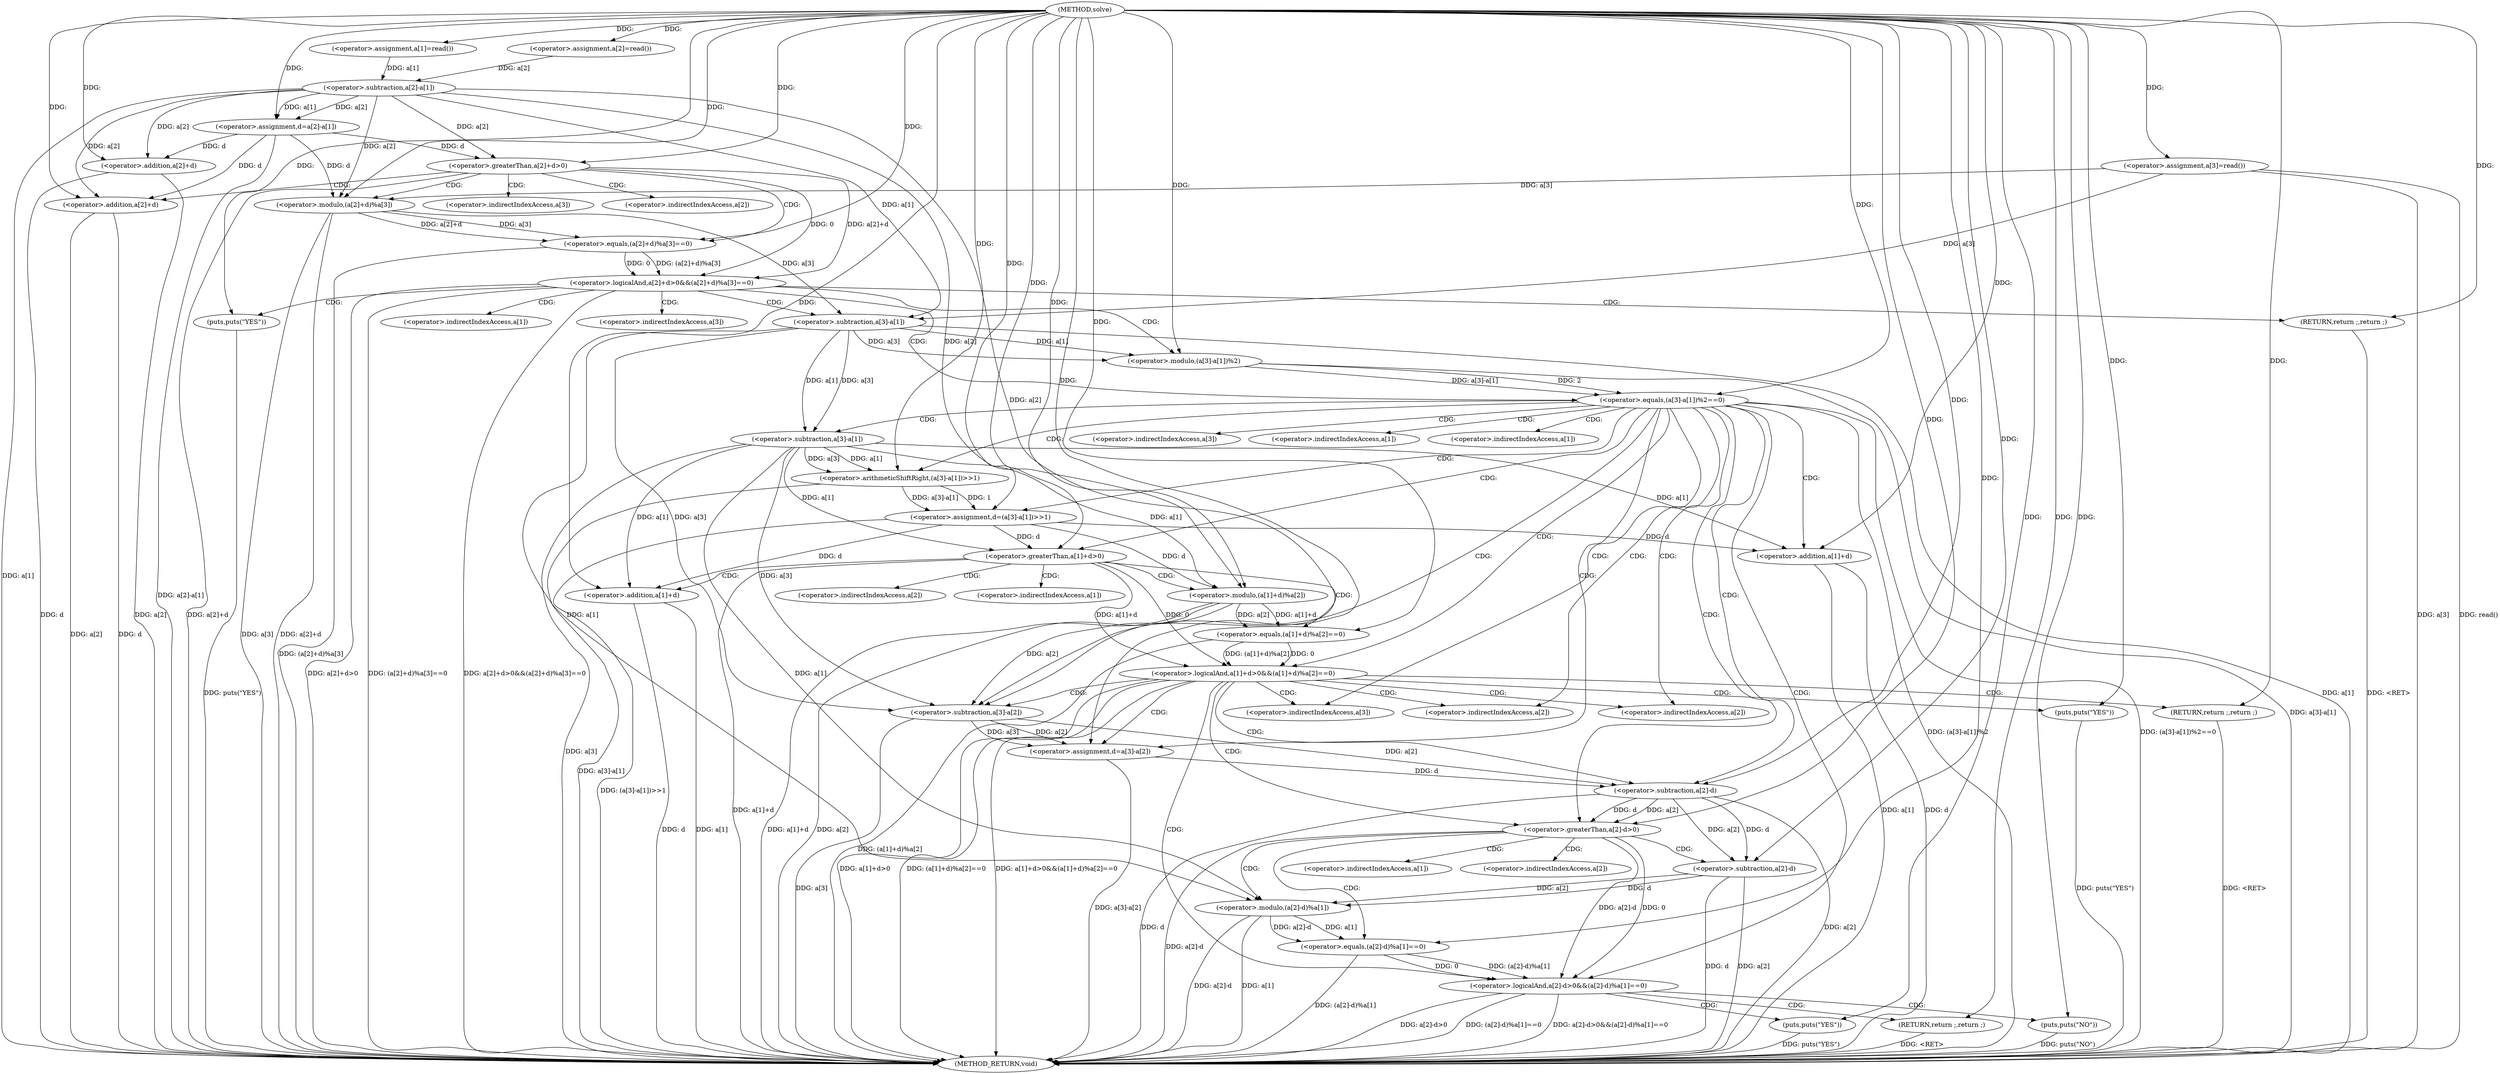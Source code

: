 digraph "solve" {  
"1000158" [label = "(METHOD,solve)" ]
"1000292" [label = "(METHOD_RETURN,void)" ]
"1000160" [label = "(<operator>.assignment,a[1]=read())" ]
"1000165" [label = "(<operator>.assignment,a[2]=read())" ]
"1000170" [label = "(<operator>.assignment,a[3]=read())" ]
"1000176" [label = "(<operator>.assignment,d=a[2]-a[1])" ]
"1000257" [label = "(<operator>.assignment,d=a[3]-a[2])" ]
"1000290" [label = "(puts,puts(\"NO\"))" ]
"1000186" [label = "(<operator>.logicalAnd,a[2]+d>0&&(a[2]+d)%a[3]==0)" ]
"1000210" [label = "(<operator>.equals,(a[3]-a[1])%2==0)" ]
"1000267" [label = "(<operator>.logicalAnd,a[2]-d>0&&(a[2]-d)%a[1]==0)" ]
"1000178" [label = "(<operator>.subtraction,a[2]-a[1])" ]
"1000206" [label = "(puts,puts(\"YES\"))" ]
"1000208" [label = "(RETURN,return ;,return ;)" ]
"1000222" [label = "(<operator>.assignment,d=(a[3]-a[1])>>1)" ]
"1000259" [label = "(<operator>.subtraction,a[3]-a[2])" ]
"1000287" [label = "(puts,puts(\"YES\"))" ]
"1000289" [label = "(RETURN,return ;,return ;)" ]
"1000187" [label = "(<operator>.greaterThan,a[2]+d>0)" ]
"1000194" [label = "(<operator>.equals,(a[2]+d)%a[3]==0)" ]
"1000211" [label = "(<operator>.modulo,(a[3]-a[1])%2)" ]
"1000234" [label = "(<operator>.logicalAnd,a[1]+d>0&&(a[1]+d)%a[2]==0)" ]
"1000268" [label = "(<operator>.greaterThan,a[2]-d>0)" ]
"1000275" [label = "(<operator>.equals,(a[2]-d)%a[1]==0)" ]
"1000188" [label = "(<operator>.addition,a[2]+d)" ]
"1000195" [label = "(<operator>.modulo,(a[2]+d)%a[3])" ]
"1000212" [label = "(<operator>.subtraction,a[3]-a[1])" ]
"1000224" [label = "(<operator>.arithmeticShiftRight,(a[3]-a[1])>>1)" ]
"1000254" [label = "(puts,puts(\"YES\"))" ]
"1000256" [label = "(RETURN,return ;,return ;)" ]
"1000269" [label = "(<operator>.subtraction,a[2]-d)" ]
"1000276" [label = "(<operator>.modulo,(a[2]-d)%a[1])" ]
"1000196" [label = "(<operator>.addition,a[2]+d)" ]
"1000225" [label = "(<operator>.subtraction,a[3]-a[1])" ]
"1000235" [label = "(<operator>.greaterThan,a[1]+d>0)" ]
"1000242" [label = "(<operator>.equals,(a[1]+d)%a[2]==0)" ]
"1000277" [label = "(<operator>.subtraction,a[2]-d)" ]
"1000236" [label = "(<operator>.addition,a[1]+d)" ]
"1000243" [label = "(<operator>.modulo,(a[1]+d)%a[2])" ]
"1000244" [label = "(<operator>.addition,a[1]+d)" ]
"1000260" [label = "(<operator>.indirectIndexAccess,a[3])" ]
"1000263" [label = "(<operator>.indirectIndexAccess,a[2])" ]
"1000201" [label = "(<operator>.indirectIndexAccess,a[3])" ]
"1000213" [label = "(<operator>.indirectIndexAccess,a[3])" ]
"1000216" [label = "(<operator>.indirectIndexAccess,a[1])" ]
"1000270" [label = "(<operator>.indirectIndexAccess,a[2])" ]
"1000282" [label = "(<operator>.indirectIndexAccess,a[1])" ]
"1000197" [label = "(<operator>.indirectIndexAccess,a[2])" ]
"1000226" [label = "(<operator>.indirectIndexAccess,a[3])" ]
"1000229" [label = "(<operator>.indirectIndexAccess,a[1])" ]
"1000278" [label = "(<operator>.indirectIndexAccess,a[2])" ]
"1000237" [label = "(<operator>.indirectIndexAccess,a[1])" ]
"1000249" [label = "(<operator>.indirectIndexAccess,a[2])" ]
"1000245" [label = "(<operator>.indirectIndexAccess,a[1])" ]
  "1000208" -> "1000292"  [ label = "DDG: <RET>"] 
  "1000289" -> "1000292"  [ label = "DDG: <RET>"] 
  "1000256" -> "1000292"  [ label = "DDG: <RET>"] 
  "1000170" -> "1000292"  [ label = "DDG: a[3]"] 
  "1000170" -> "1000292"  [ label = "DDG: read()"] 
  "1000178" -> "1000292"  [ label = "DDG: a[1]"] 
  "1000176" -> "1000292"  [ label = "DDG: a[2]-a[1]"] 
  "1000188" -> "1000292"  [ label = "DDG: a[2]"] 
  "1000188" -> "1000292"  [ label = "DDG: d"] 
  "1000187" -> "1000292"  [ label = "DDG: a[2]+d"] 
  "1000186" -> "1000292"  [ label = "DDG: a[2]+d>0"] 
  "1000196" -> "1000292"  [ label = "DDG: a[2]"] 
  "1000196" -> "1000292"  [ label = "DDG: d"] 
  "1000195" -> "1000292"  [ label = "DDG: a[2]+d"] 
  "1000195" -> "1000292"  [ label = "DDG: a[3]"] 
  "1000194" -> "1000292"  [ label = "DDG: (a[2]+d)%a[3]"] 
  "1000186" -> "1000292"  [ label = "DDG: (a[2]+d)%a[3]==0"] 
  "1000186" -> "1000292"  [ label = "DDG: a[2]+d>0&&(a[2]+d)%a[3]==0"] 
  "1000212" -> "1000292"  [ label = "DDG: a[1]"] 
  "1000211" -> "1000292"  [ label = "DDG: a[3]-a[1]"] 
  "1000210" -> "1000292"  [ label = "DDG: (a[3]-a[1])%2"] 
  "1000210" -> "1000292"  [ label = "DDG: (a[3]-a[1])%2==0"] 
  "1000225" -> "1000292"  [ label = "DDG: a[3]"] 
  "1000224" -> "1000292"  [ label = "DDG: a[3]-a[1]"] 
  "1000222" -> "1000292"  [ label = "DDG: (a[3]-a[1])>>1"] 
  "1000236" -> "1000292"  [ label = "DDG: a[1]"] 
  "1000236" -> "1000292"  [ label = "DDG: d"] 
  "1000235" -> "1000292"  [ label = "DDG: a[1]+d"] 
  "1000234" -> "1000292"  [ label = "DDG: a[1]+d>0"] 
  "1000244" -> "1000292"  [ label = "DDG: a[1]"] 
  "1000244" -> "1000292"  [ label = "DDG: d"] 
  "1000243" -> "1000292"  [ label = "DDG: a[1]+d"] 
  "1000243" -> "1000292"  [ label = "DDG: a[2]"] 
  "1000242" -> "1000292"  [ label = "DDG: (a[1]+d)%a[2]"] 
  "1000234" -> "1000292"  [ label = "DDG: (a[1]+d)%a[2]==0"] 
  "1000234" -> "1000292"  [ label = "DDG: a[1]+d>0&&(a[1]+d)%a[2]==0"] 
  "1000259" -> "1000292"  [ label = "DDG: a[3]"] 
  "1000257" -> "1000292"  [ label = "DDG: a[3]-a[2]"] 
  "1000269" -> "1000292"  [ label = "DDG: a[2]"] 
  "1000269" -> "1000292"  [ label = "DDG: d"] 
  "1000268" -> "1000292"  [ label = "DDG: a[2]-d"] 
  "1000267" -> "1000292"  [ label = "DDG: a[2]-d>0"] 
  "1000277" -> "1000292"  [ label = "DDG: a[2]"] 
  "1000277" -> "1000292"  [ label = "DDG: d"] 
  "1000276" -> "1000292"  [ label = "DDG: a[2]-d"] 
  "1000276" -> "1000292"  [ label = "DDG: a[1]"] 
  "1000275" -> "1000292"  [ label = "DDG: (a[2]-d)%a[1]"] 
  "1000267" -> "1000292"  [ label = "DDG: (a[2]-d)%a[1]==0"] 
  "1000267" -> "1000292"  [ label = "DDG: a[2]-d>0&&(a[2]-d)%a[1]==0"] 
  "1000290" -> "1000292"  [ label = "DDG: puts(\"NO\")"] 
  "1000287" -> "1000292"  [ label = "DDG: puts(\"YES\")"] 
  "1000254" -> "1000292"  [ label = "DDG: puts(\"YES\")"] 
  "1000206" -> "1000292"  [ label = "DDG: puts(\"YES\")"] 
  "1000158" -> "1000160"  [ label = "DDG: "] 
  "1000158" -> "1000165"  [ label = "DDG: "] 
  "1000158" -> "1000170"  [ label = "DDG: "] 
  "1000178" -> "1000176"  [ label = "DDG: a[2]"] 
  "1000178" -> "1000176"  [ label = "DDG: a[1]"] 
  "1000259" -> "1000257"  [ label = "DDG: a[2]"] 
  "1000259" -> "1000257"  [ label = "DDG: a[3]"] 
  "1000158" -> "1000176"  [ label = "DDG: "] 
  "1000158" -> "1000257"  [ label = "DDG: "] 
  "1000158" -> "1000290"  [ label = "DDG: "] 
  "1000165" -> "1000178"  [ label = "DDG: a[2]"] 
  "1000160" -> "1000178"  [ label = "DDG: a[1]"] 
  "1000187" -> "1000186"  [ label = "DDG: a[2]+d"] 
  "1000187" -> "1000186"  [ label = "DDG: 0"] 
  "1000194" -> "1000186"  [ label = "DDG: (a[2]+d)%a[3]"] 
  "1000194" -> "1000186"  [ label = "DDG: 0"] 
  "1000158" -> "1000208"  [ label = "DDG: "] 
  "1000211" -> "1000210"  [ label = "DDG: a[3]-a[1]"] 
  "1000211" -> "1000210"  [ label = "DDG: 2"] 
  "1000158" -> "1000210"  [ label = "DDG: "] 
  "1000224" -> "1000222"  [ label = "DDG: 1"] 
  "1000224" -> "1000222"  [ label = "DDG: a[3]-a[1]"] 
  "1000212" -> "1000259"  [ label = "DDG: a[3]"] 
  "1000225" -> "1000259"  [ label = "DDG: a[3]"] 
  "1000243" -> "1000259"  [ label = "DDG: a[2]"] 
  "1000178" -> "1000259"  [ label = "DDG: a[2]"] 
  "1000268" -> "1000267"  [ label = "DDG: a[2]-d"] 
  "1000268" -> "1000267"  [ label = "DDG: 0"] 
  "1000275" -> "1000267"  [ label = "DDG: 0"] 
  "1000275" -> "1000267"  [ label = "DDG: (a[2]-d)%a[1]"] 
  "1000158" -> "1000289"  [ label = "DDG: "] 
  "1000176" -> "1000187"  [ label = "DDG: d"] 
  "1000158" -> "1000187"  [ label = "DDG: "] 
  "1000178" -> "1000187"  [ label = "DDG: a[2]"] 
  "1000195" -> "1000194"  [ label = "DDG: a[3]"] 
  "1000195" -> "1000194"  [ label = "DDG: a[2]+d"] 
  "1000158" -> "1000194"  [ label = "DDG: "] 
  "1000158" -> "1000206"  [ label = "DDG: "] 
  "1000212" -> "1000211"  [ label = "DDG: a[1]"] 
  "1000212" -> "1000211"  [ label = "DDG: a[3]"] 
  "1000158" -> "1000211"  [ label = "DDG: "] 
  "1000158" -> "1000222"  [ label = "DDG: "] 
  "1000269" -> "1000268"  [ label = "DDG: d"] 
  "1000269" -> "1000268"  [ label = "DDG: a[2]"] 
  "1000158" -> "1000268"  [ label = "DDG: "] 
  "1000276" -> "1000275"  [ label = "DDG: a[1]"] 
  "1000276" -> "1000275"  [ label = "DDG: a[2]-d"] 
  "1000158" -> "1000275"  [ label = "DDG: "] 
  "1000158" -> "1000287"  [ label = "DDG: "] 
  "1000178" -> "1000188"  [ label = "DDG: a[2]"] 
  "1000176" -> "1000188"  [ label = "DDG: d"] 
  "1000158" -> "1000188"  [ label = "DDG: "] 
  "1000158" -> "1000195"  [ label = "DDG: "] 
  "1000176" -> "1000195"  [ label = "DDG: d"] 
  "1000178" -> "1000195"  [ label = "DDG: a[2]"] 
  "1000170" -> "1000195"  [ label = "DDG: a[3]"] 
  "1000170" -> "1000212"  [ label = "DDG: a[3]"] 
  "1000195" -> "1000212"  [ label = "DDG: a[3]"] 
  "1000178" -> "1000212"  [ label = "DDG: a[1]"] 
  "1000225" -> "1000224"  [ label = "DDG: a[3]"] 
  "1000225" -> "1000224"  [ label = "DDG: a[1]"] 
  "1000158" -> "1000224"  [ label = "DDG: "] 
  "1000235" -> "1000234"  [ label = "DDG: a[1]+d"] 
  "1000235" -> "1000234"  [ label = "DDG: 0"] 
  "1000242" -> "1000234"  [ label = "DDG: (a[1]+d)%a[2]"] 
  "1000242" -> "1000234"  [ label = "DDG: 0"] 
  "1000158" -> "1000256"  [ label = "DDG: "] 
  "1000259" -> "1000269"  [ label = "DDG: a[2]"] 
  "1000257" -> "1000269"  [ label = "DDG: d"] 
  "1000158" -> "1000269"  [ label = "DDG: "] 
  "1000277" -> "1000276"  [ label = "DDG: a[2]"] 
  "1000277" -> "1000276"  [ label = "DDG: d"] 
  "1000212" -> "1000276"  [ label = "DDG: a[1]"] 
  "1000225" -> "1000276"  [ label = "DDG: a[1]"] 
  "1000178" -> "1000196"  [ label = "DDG: a[2]"] 
  "1000158" -> "1000196"  [ label = "DDG: "] 
  "1000176" -> "1000196"  [ label = "DDG: d"] 
  "1000212" -> "1000225"  [ label = "DDG: a[3]"] 
  "1000212" -> "1000225"  [ label = "DDG: a[1]"] 
  "1000225" -> "1000235"  [ label = "DDG: a[1]"] 
  "1000222" -> "1000235"  [ label = "DDG: d"] 
  "1000158" -> "1000235"  [ label = "DDG: "] 
  "1000243" -> "1000242"  [ label = "DDG: a[1]+d"] 
  "1000243" -> "1000242"  [ label = "DDG: a[2]"] 
  "1000158" -> "1000242"  [ label = "DDG: "] 
  "1000158" -> "1000254"  [ label = "DDG: "] 
  "1000269" -> "1000277"  [ label = "DDG: a[2]"] 
  "1000269" -> "1000277"  [ label = "DDG: d"] 
  "1000158" -> "1000277"  [ label = "DDG: "] 
  "1000225" -> "1000236"  [ label = "DDG: a[1]"] 
  "1000222" -> "1000236"  [ label = "DDG: d"] 
  "1000158" -> "1000236"  [ label = "DDG: "] 
  "1000158" -> "1000243"  [ label = "DDG: "] 
  "1000222" -> "1000243"  [ label = "DDG: d"] 
  "1000225" -> "1000243"  [ label = "DDG: a[1]"] 
  "1000178" -> "1000243"  [ label = "DDG: a[2]"] 
  "1000225" -> "1000244"  [ label = "DDG: a[1]"] 
  "1000158" -> "1000244"  [ label = "DDG: "] 
  "1000222" -> "1000244"  [ label = "DDG: d"] 
  "1000186" -> "1000211"  [ label = "CDG: "] 
  "1000186" -> "1000208"  [ label = "CDG: "] 
  "1000186" -> "1000213"  [ label = "CDG: "] 
  "1000186" -> "1000216"  [ label = "CDG: "] 
  "1000186" -> "1000212"  [ label = "CDG: "] 
  "1000186" -> "1000210"  [ label = "CDG: "] 
  "1000186" -> "1000206"  [ label = "CDG: "] 
  "1000210" -> "1000268"  [ label = "CDG: "] 
  "1000210" -> "1000260"  [ label = "CDG: "] 
  "1000210" -> "1000229"  [ label = "CDG: "] 
  "1000210" -> "1000263"  [ label = "CDG: "] 
  "1000210" -> "1000259"  [ label = "CDG: "] 
  "1000210" -> "1000236"  [ label = "CDG: "] 
  "1000210" -> "1000234"  [ label = "CDG: "] 
  "1000210" -> "1000225"  [ label = "CDG: "] 
  "1000210" -> "1000222"  [ label = "CDG: "] 
  "1000210" -> "1000269"  [ label = "CDG: "] 
  "1000210" -> "1000235"  [ label = "CDG: "] 
  "1000210" -> "1000267"  [ label = "CDG: "] 
  "1000210" -> "1000237"  [ label = "CDG: "] 
  "1000210" -> "1000257"  [ label = "CDG: "] 
  "1000210" -> "1000224"  [ label = "CDG: "] 
  "1000210" -> "1000270"  [ label = "CDG: "] 
  "1000210" -> "1000226"  [ label = "CDG: "] 
  "1000267" -> "1000290"  [ label = "CDG: "] 
  "1000267" -> "1000289"  [ label = "CDG: "] 
  "1000267" -> "1000287"  [ label = "CDG: "] 
  "1000187" -> "1000195"  [ label = "CDG: "] 
  "1000187" -> "1000197"  [ label = "CDG: "] 
  "1000187" -> "1000196"  [ label = "CDG: "] 
  "1000187" -> "1000201"  [ label = "CDG: "] 
  "1000187" -> "1000194"  [ label = "CDG: "] 
  "1000268" -> "1000276"  [ label = "CDG: "] 
  "1000268" -> "1000277"  [ label = "CDG: "] 
  "1000268" -> "1000282"  [ label = "CDG: "] 
  "1000268" -> "1000278"  [ label = "CDG: "] 
  "1000268" -> "1000275"  [ label = "CDG: "] 
  "1000234" -> "1000268"  [ label = "CDG: "] 
  "1000234" -> "1000260"  [ label = "CDG: "] 
  "1000234" -> "1000263"  [ label = "CDG: "] 
  "1000234" -> "1000259"  [ label = "CDG: "] 
  "1000234" -> "1000269"  [ label = "CDG: "] 
  "1000234" -> "1000254"  [ label = "CDG: "] 
  "1000234" -> "1000267"  [ label = "CDG: "] 
  "1000234" -> "1000257"  [ label = "CDG: "] 
  "1000234" -> "1000256"  [ label = "CDG: "] 
  "1000234" -> "1000270"  [ label = "CDG: "] 
  "1000235" -> "1000243"  [ label = "CDG: "] 
  "1000235" -> "1000244"  [ label = "CDG: "] 
  "1000235" -> "1000242"  [ label = "CDG: "] 
  "1000235" -> "1000249"  [ label = "CDG: "] 
  "1000235" -> "1000245"  [ label = "CDG: "] 
}
